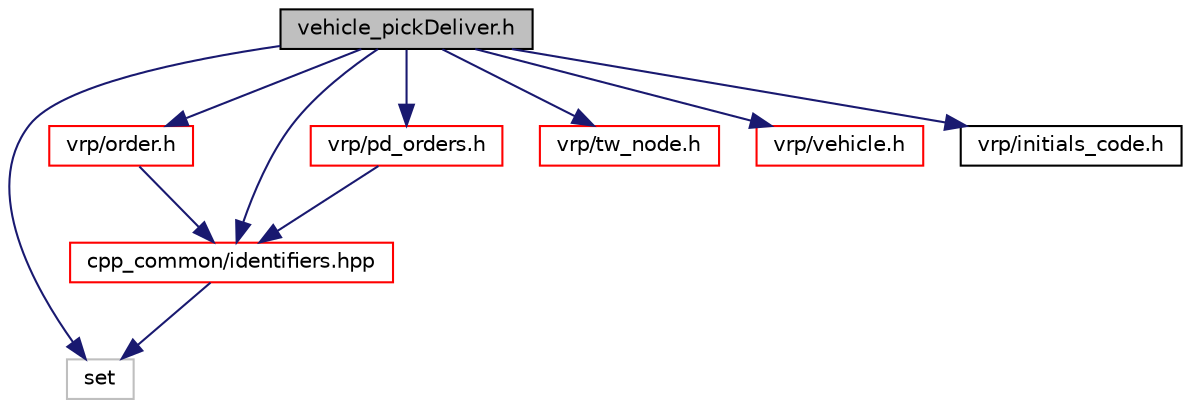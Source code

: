 digraph "vehicle_pickDeliver.h"
{
  edge [fontname="Helvetica",fontsize="10",labelfontname="Helvetica",labelfontsize="10"];
  node [fontname="Helvetica",fontsize="10",shape=record];
  Node0 [label="vehicle_pickDeliver.h",height=0.2,width=0.4,color="black", fillcolor="grey75", style="filled", fontcolor="black"];
  Node0 -> Node1 [color="midnightblue",fontsize="10",style="solid",fontname="Helvetica"];
  Node1 [label="set",height=0.2,width=0.4,color="grey75", fillcolor="white", style="filled"];
  Node0 -> Node2 [color="midnightblue",fontsize="10",style="solid",fontname="Helvetica"];
  Node2 [label="vrp/order.h",height=0.2,width=0.4,color="red", fillcolor="white", style="filled",URL="$order_8h.html"];
  Node2 -> Node6 [color="midnightblue",fontsize="10",style="solid",fontname="Helvetica"];
  Node6 [label="cpp_common/identifiers.hpp",height=0.2,width=0.4,color="red", fillcolor="white", style="filled",URL="$identifiers_8hpp.html"];
  Node6 -> Node1 [color="midnightblue",fontsize="10",style="solid",fontname="Helvetica"];
  Node0 -> Node28 [color="midnightblue",fontsize="10",style="solid",fontname="Helvetica"];
  Node28 [label="vrp/pd_orders.h",height=0.2,width=0.4,color="red", fillcolor="white", style="filled",URL="$pd__orders_8h.html"];
  Node28 -> Node6 [color="midnightblue",fontsize="10",style="solid",fontname="Helvetica"];
  Node0 -> Node14 [color="midnightblue",fontsize="10",style="solid",fontname="Helvetica"];
  Node14 [label="vrp/tw_node.h",height=0.2,width=0.4,color="red", fillcolor="white", style="filled",URL="$tw__node_8h.html"];
  Node0 -> Node32 [color="midnightblue",fontsize="10",style="solid",fontname="Helvetica"];
  Node32 [label="vrp/vehicle.h",height=0.2,width=0.4,color="red", fillcolor="white", style="filled",URL="$vehicle_8h.html"];
  Node0 -> Node22 [color="midnightblue",fontsize="10",style="solid",fontname="Helvetica"];
  Node22 [label="vrp/initials_code.h",height=0.2,width=0.4,color="black", fillcolor="white", style="filled",URL="$initials__code_8h.html"];
  Node0 -> Node6 [color="midnightblue",fontsize="10",style="solid",fontname="Helvetica"];
}
